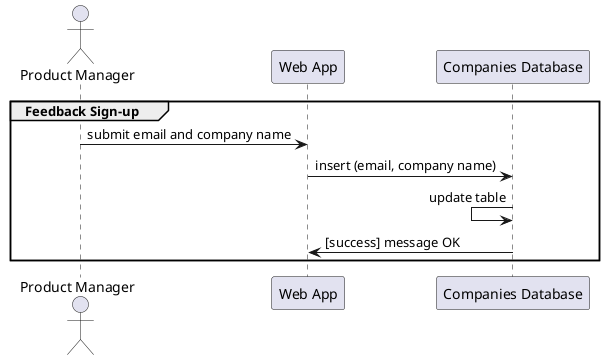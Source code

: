 @startuml sign-up

Actor "Product Manager"

group Feedback Sign-up
"Product Manager" -> "Web App": submit email and company name
"Web App" -> "Companies Database": insert (email, company name)
"Companies Database" <- "Companies Database": update table
"Web App" <- "Companies Database": [success] message OK
end

@enduml